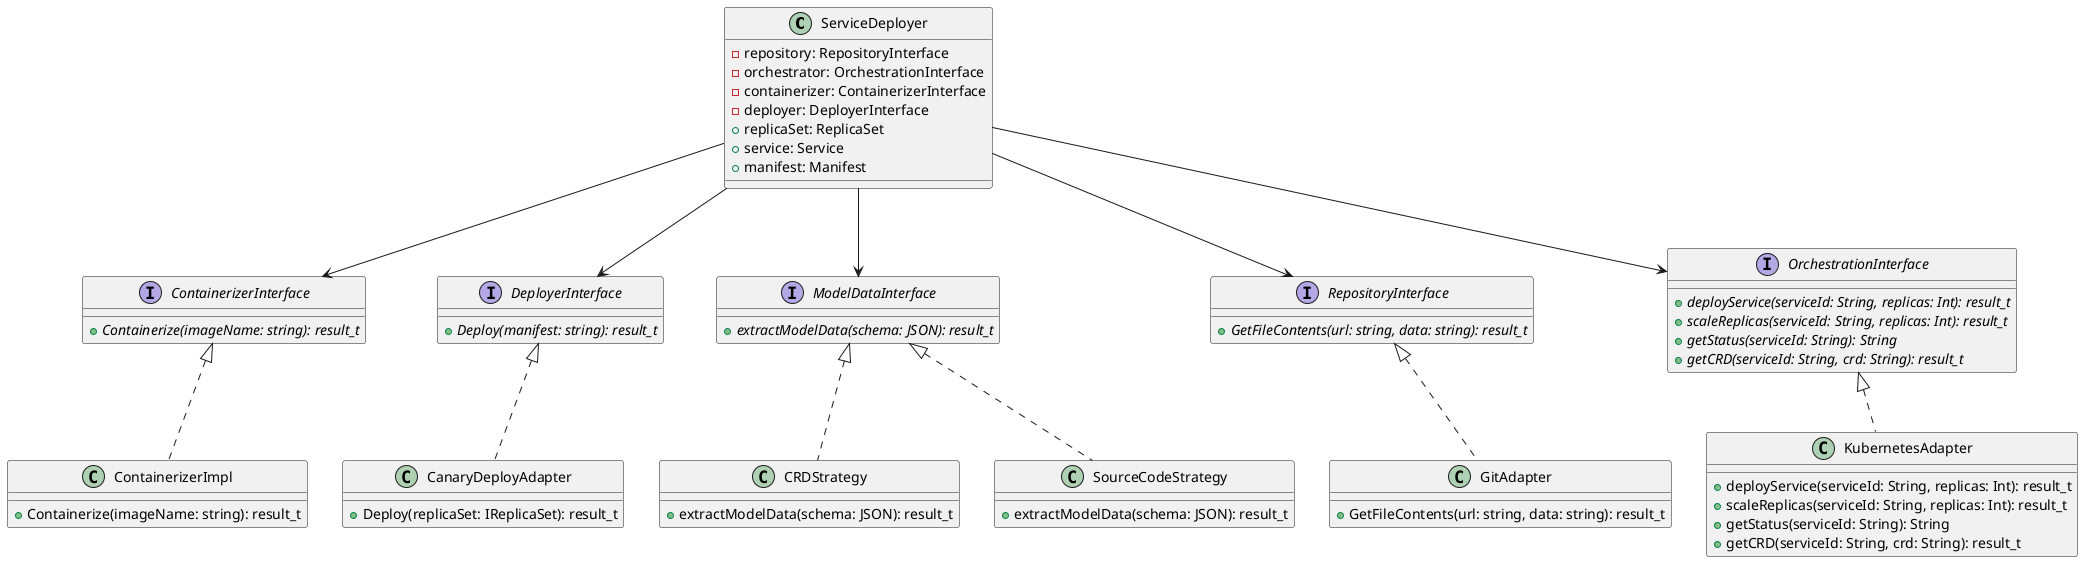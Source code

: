 @startuml
class ServiceDeployer {
  -repository: RepositoryInterface
  -orchestrator: OrchestrationInterface
  -containerizer: ContainerizerInterface
  -deployer: DeployerInterface
  +replicaSet: ReplicaSet
  +service: Service
  +manifest: Manifest
}

interface ContainerizerInterface {
  {abstract} +Containerize(imageName: string): result_t
}

class ContainerizerImpl implements ContainerizerInterface {
  +Containerize(imageName: string): result_t
}

interface DeployerInterface {
  {abstract} +Deploy(manifest: string): result_t
}

interface ModelDataInterface {
  {abstract} +extractModelData(schema: JSON): result_t
}

class CRDStrategy implements ModelDataInterface {
  +extractModelData(schema: JSON): result_t
}

class SourceCodeStrategy implements ModelDataInterface {
  +extractModelData(schema: JSON): result_t
}

interface RepositoryInterface {
  {abstract} +GetFileContents(url: string, data: string): result_t
}

class GitAdapter implements RepositoryInterface {
  +GetFileContents(url: string, data: string): result_t
}

interface OrchestrationInterface {
  {abstract} +deployService(serviceId: String, replicas: Int): result_t
  {abstract} +scaleReplicas(serviceId: String, replicas: Int): result_t
  {abstract} +getStatus(serviceId: String): String
  {abstract} +getCRD(serviceId: String, crd: String): result_t
}

class KubernetesAdapter implements OrchestrationInterface {
  +deployService(serviceId: String, replicas: Int): result_t
  +scaleReplicas(serviceId: String, replicas: Int): result_t
  +getStatus(serviceId: String): String
  +getCRD(serviceId: String, crd: String): result_t
}

class CanaryDeployAdapter implements DeployerInterface {
  +Deploy(replicaSet: IReplicaSet): result_t
}

ServiceDeployer --> ContainerizerInterface
ServiceDeployer --> DeployerInterface
ServiceDeployer --> RepositoryInterface
ServiceDeployer --> ModelDataInterface
ServiceDeployer --> OrchestrationInterface
@enduml

